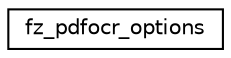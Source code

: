 digraph "Graphical Class Hierarchy"
{
 // LATEX_PDF_SIZE
  edge [fontname="Helvetica",fontsize="10",labelfontname="Helvetica",labelfontsize="10"];
  node [fontname="Helvetica",fontsize="10",shape=record];
  rankdir="LR";
  Node0 [label="fz_pdfocr_options",height=0.2,width=0.4,color="black", fillcolor="white", style="filled",URL="$structfz__pdfocr__options.html",tooltip=" "];
}
